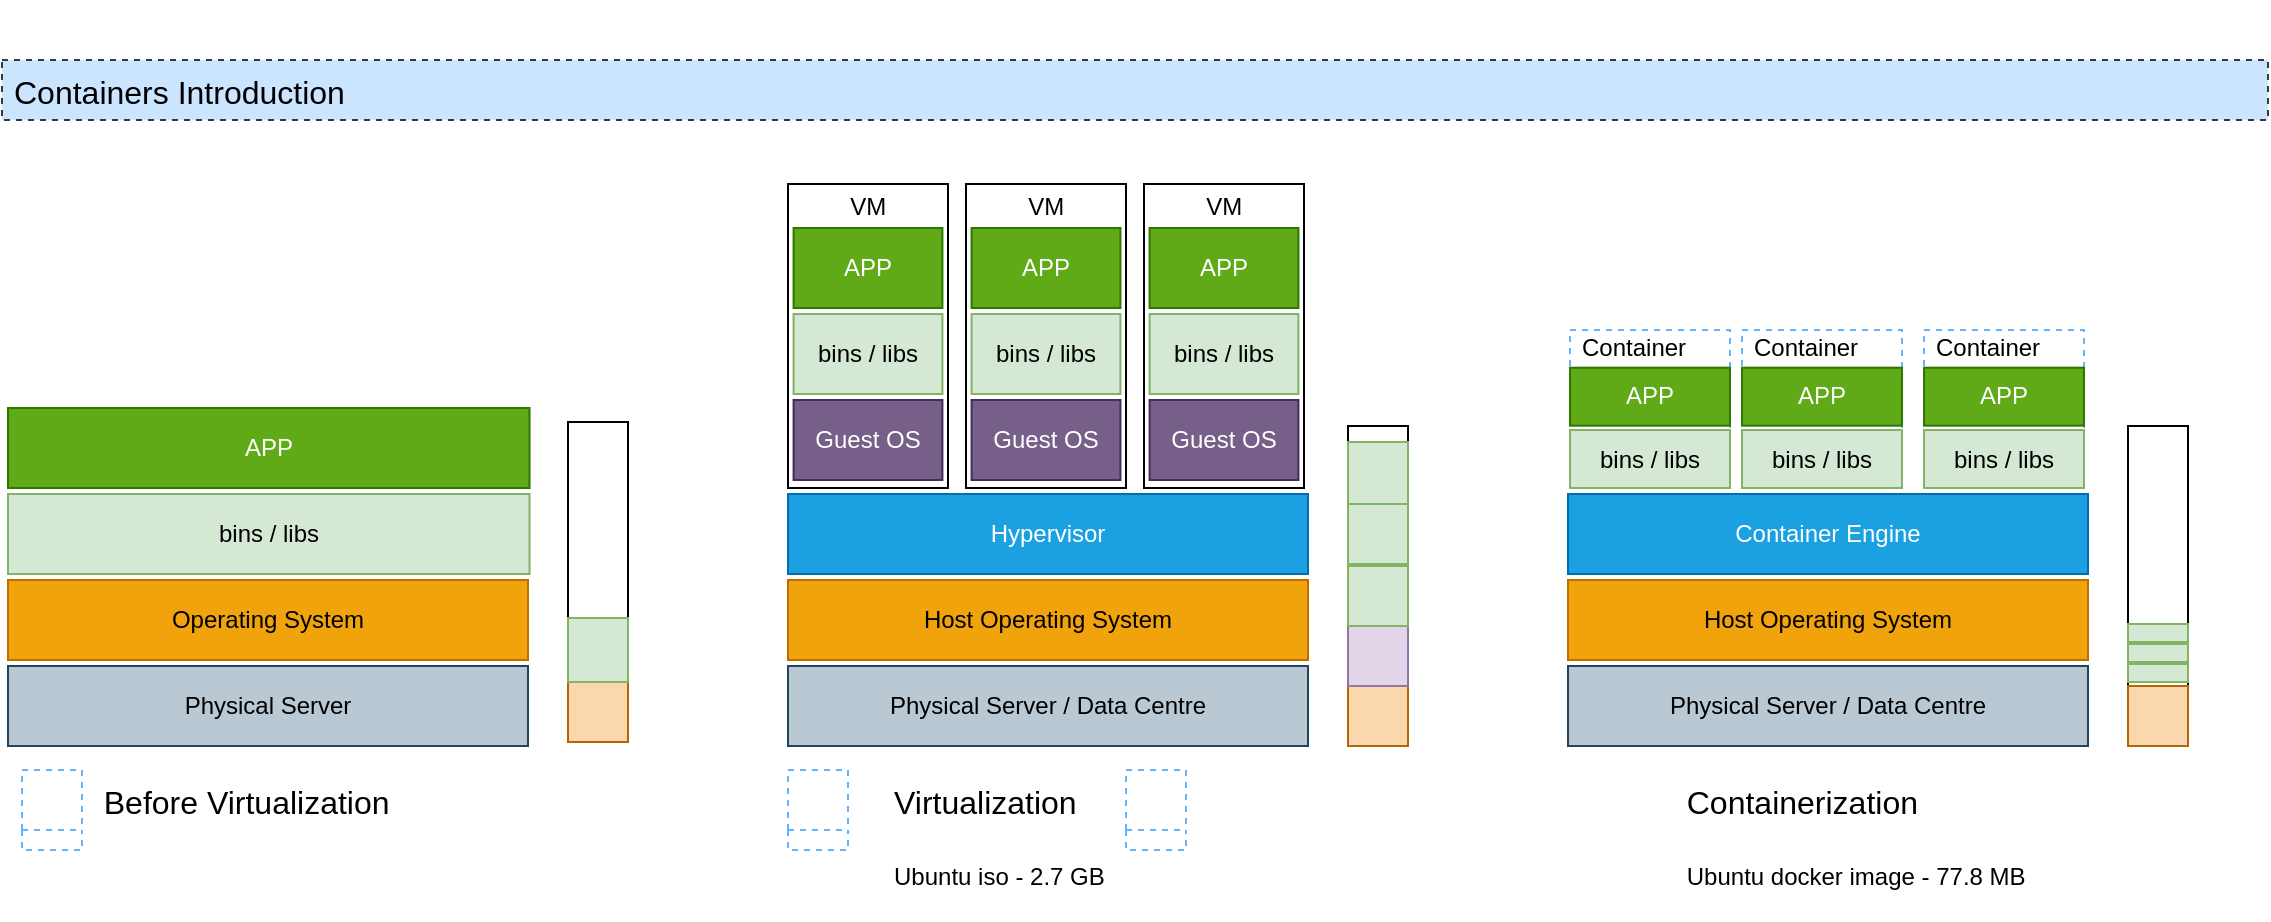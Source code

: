 <mxfile version="19.0.3" type="github">
  <diagram id="Csz54WcsCxggMX012M2-" name="Page-1">
    <mxGraphModel dx="1426" dy="664" grid="1" gridSize="10" guides="1" tooltips="1" connect="1" arrows="1" fold="1" page="1" pageScale="1" pageWidth="1169" pageHeight="827" math="0" shadow="0">
      <root>
        <mxCell id="0" />
        <mxCell id="1" parent="0" />
        <mxCell id="Z5ivjOflvWGN5nWNWYl_-1" value="" style="rounded=0;whiteSpace=wrap;html=1;" parent="1" vertex="1">
          <mxGeometry x="693" y="233" width="30" height="160" as="geometry" />
        </mxCell>
        <mxCell id="Z5ivjOflvWGN5nWNWYl_-3" value="" style="rounded=0;whiteSpace=wrap;html=1;fillColor=#fad7ac;strokeColor=#b46504;" parent="1" vertex="1">
          <mxGeometry x="693" y="363" width="30" height="30" as="geometry" />
        </mxCell>
        <mxCell id="Z5ivjOflvWGN5nWNWYl_-4" value="" style="rounded=0;whiteSpace=wrap;html=1;fillColor=#e1d5e7;strokeColor=#9673a6;" parent="1" vertex="1">
          <mxGeometry x="693" y="333" width="30" height="30" as="geometry" />
        </mxCell>
        <mxCell id="Z5ivjOflvWGN5nWNWYl_-5" value="" style="rounded=0;whiteSpace=wrap;html=1;fillColor=#d5e8d4;strokeColor=#82b366;" parent="1" vertex="1">
          <mxGeometry x="693" y="303" width="30" height="30" as="geometry" />
        </mxCell>
        <mxCell id="PXD0SdmTj6ZCYNcE0r0M-9" value="" style="rounded=0;whiteSpace=wrap;html=1;" vertex="1" parent="1">
          <mxGeometry x="303" y="231" width="30" height="160" as="geometry" />
        </mxCell>
        <mxCell id="PXD0SdmTj6ZCYNcE0r0M-10" value="" style="rounded=0;whiteSpace=wrap;html=1;fillColor=#fad7ac;strokeColor=#b46504;" vertex="1" parent="1">
          <mxGeometry x="303" y="361" width="30" height="30" as="geometry" />
        </mxCell>
        <mxCell id="PXD0SdmTj6ZCYNcE0r0M-11" value="" style="rounded=0;whiteSpace=wrap;html=1;fillColor=#d5e8d4;strokeColor=#82b366;" vertex="1" parent="1">
          <mxGeometry x="303" y="329" width="30" height="32" as="geometry" />
        </mxCell>
        <mxCell id="PXD0SdmTj6ZCYNcE0r0M-13" value="" style="group" vertex="1" connectable="0" parent="1">
          <mxGeometry x="23" y="185" width="260.77" height="212" as="geometry" />
        </mxCell>
        <mxCell id="PXD0SdmTj6ZCYNcE0r0M-14" value="Physical Server" style="rounded=0;whiteSpace=wrap;html=1;fillColor=#bac8d3;strokeColor=#23445d;" vertex="1" parent="PXD0SdmTj6ZCYNcE0r0M-13">
          <mxGeometry y="168" width="260" height="40" as="geometry" />
        </mxCell>
        <mxCell id="PXD0SdmTj6ZCYNcE0r0M-15" value="Operating System" style="rounded=0;whiteSpace=wrap;html=1;fillColor=#f0a30a;strokeColor=#BD7000;fontColor=#000000;" vertex="1" parent="PXD0SdmTj6ZCYNcE0r0M-13">
          <mxGeometry y="125" width="260" height="40" as="geometry" />
        </mxCell>
        <mxCell id="PXD0SdmTj6ZCYNcE0r0M-18" value="APP" style="rounded=0;whiteSpace=wrap;html=1;fillColor=#60a917;strokeColor=#2D7600;fontColor=#ffffff;" vertex="1" parent="PXD0SdmTj6ZCYNcE0r0M-13">
          <mxGeometry y="39" width="260.77" height="40" as="geometry" />
        </mxCell>
        <mxCell id="PXD0SdmTj6ZCYNcE0r0M-23" value="bins / libs" style="rounded=0;whiteSpace=wrap;html=1;fillColor=#d5e8d4;strokeColor=#82b366;" vertex="1" parent="PXD0SdmTj6ZCYNcE0r0M-13">
          <mxGeometry y="82" width="260.77" height="40" as="geometry" />
        </mxCell>
        <mxCell id="PXD0SdmTj6ZCYNcE0r0M-99" value="" style="shape=image;verticalLabelPosition=bottom;labelBackgroundColor=default;verticalAlign=top;aspect=fixed;imageAspect=0;image=https://cdn.iconscout.com/icon/free/png-256/windows-221-1175066.png;" vertex="1" parent="PXD0SdmTj6ZCYNcE0r0M-13">
          <mxGeometry x="207" y="135" width="20" height="20" as="geometry" />
        </mxCell>
        <mxCell id="PXD0SdmTj6ZCYNcE0r0M-31" value="" style="rounded=0;whiteSpace=wrap;html=1;fillColor=#d5e8d4;strokeColor=#82b366;" vertex="1" parent="1">
          <mxGeometry x="693" y="272" width="30" height="30" as="geometry" />
        </mxCell>
        <mxCell id="PXD0SdmTj6ZCYNcE0r0M-32" value="" style="rounded=0;whiteSpace=wrap;html=1;fillColor=#d5e8d4;strokeColor=#82b366;" vertex="1" parent="1">
          <mxGeometry x="693" y="241" width="30" height="31" as="geometry" />
        </mxCell>
        <mxCell id="PXD0SdmTj6ZCYNcE0r0M-33" value="" style="rounded=0;whiteSpace=wrap;html=1;" vertex="1" parent="1">
          <mxGeometry x="1083" y="233" width="30" height="160" as="geometry" />
        </mxCell>
        <mxCell id="PXD0SdmTj6ZCYNcE0r0M-34" value="" style="rounded=0;whiteSpace=wrap;html=1;fillColor=#fad7ac;strokeColor=#b46504;" vertex="1" parent="1">
          <mxGeometry x="1083" y="363" width="30" height="30" as="geometry" />
        </mxCell>
        <mxCell id="PXD0SdmTj6ZCYNcE0r0M-50" value="" style="rounded=0;whiteSpace=wrap;html=1;fillColor=#d5e8d4;strokeColor=#82b366;" vertex="1" parent="1">
          <mxGeometry x="1083" y="352" width="30" height="9" as="geometry" />
        </mxCell>
        <mxCell id="PXD0SdmTj6ZCYNcE0r0M-51" value="" style="rounded=0;whiteSpace=wrap;html=1;fillColor=#d5e8d4;strokeColor=#82b366;" vertex="1" parent="1">
          <mxGeometry x="1083" y="342" width="30" height="9" as="geometry" />
        </mxCell>
        <mxCell id="PXD0SdmTj6ZCYNcE0r0M-56" value="" style="rounded=0;whiteSpace=wrap;html=1;fillColor=#d5e8d4;strokeColor=#82b366;" vertex="1" parent="1">
          <mxGeometry x="1083" y="332" width="30" height="9" as="geometry" />
        </mxCell>
        <mxCell id="PXD0SdmTj6ZCYNcE0r0M-60" value="" style="group" vertex="1" connectable="0" parent="1">
          <mxGeometry x="413" y="267" width="260" height="126" as="geometry" />
        </mxCell>
        <mxCell id="PXD0SdmTj6ZCYNcE0r0M-2" value="Physical Server / Data Centre" style="rounded=0;whiteSpace=wrap;html=1;fillColor=#bac8d3;strokeColor=#23445d;" vertex="1" parent="PXD0SdmTj6ZCYNcE0r0M-60">
          <mxGeometry y="86" width="260" height="40" as="geometry" />
        </mxCell>
        <mxCell id="PXD0SdmTj6ZCYNcE0r0M-3" value="Host Operating System" style="rounded=0;whiteSpace=wrap;html=1;fillColor=#f0a30a;strokeColor=#BD7000;fontColor=#000000;" vertex="1" parent="PXD0SdmTj6ZCYNcE0r0M-60">
          <mxGeometry y="43" width="260" height="40" as="geometry" />
        </mxCell>
        <mxCell id="PXD0SdmTj6ZCYNcE0r0M-4" value="Hypervisor" style="rounded=0;whiteSpace=wrap;html=1;fillColor=#1ba1e2;strokeColor=#006EAF;fontColor=#ffffff;" vertex="1" parent="PXD0SdmTj6ZCYNcE0r0M-60">
          <mxGeometry width="260" height="40" as="geometry" />
        </mxCell>
        <mxCell id="PXD0SdmTj6ZCYNcE0r0M-61" value="" style="group" vertex="1" connectable="0" parent="1">
          <mxGeometry x="413" y="109" width="80" height="155" as="geometry" />
        </mxCell>
        <mxCell id="PXD0SdmTj6ZCYNcE0r0M-58" value="" style="rounded=0;whiteSpace=wrap;html=1;fillColor=none;" vertex="1" parent="PXD0SdmTj6ZCYNcE0r0M-61">
          <mxGeometry y="3" width="80" height="152" as="geometry" />
        </mxCell>
        <mxCell id="PXD0SdmTj6ZCYNcE0r0M-24" value="APP" style="rounded=0;whiteSpace=wrap;html=1;fillColor=#60a917;strokeColor=#2D7600;fontColor=#ffffff;" vertex="1" parent="PXD0SdmTj6ZCYNcE0r0M-61">
          <mxGeometry x="2.791" y="25" width="74.419" height="40" as="geometry" />
        </mxCell>
        <mxCell id="PXD0SdmTj6ZCYNcE0r0M-59" value="VM" style="text;strokeColor=none;fillColor=none;align=left;verticalAlign=middle;spacingLeft=4;spacingRight=4;overflow=hidden;points=[[0,0.5],[1,0.5]];portConstraint=eastwest;rotatable=0;" vertex="1" parent="PXD0SdmTj6ZCYNcE0r0M-61">
          <mxGeometry x="25.116" width="37.209" height="27" as="geometry" />
        </mxCell>
        <mxCell id="PXD0SdmTj6ZCYNcE0r0M-5" value="Guest OS" style="rounded=0;whiteSpace=wrap;html=1;fillColor=#76608a;strokeColor=#432D57;fontColor=#ffffff;" vertex="1" parent="PXD0SdmTj6ZCYNcE0r0M-61">
          <mxGeometry x="2.791" y="111" width="74.419" height="40" as="geometry" />
        </mxCell>
        <mxCell id="PXD0SdmTj6ZCYNcE0r0M-6" value="bins / libs" style="rounded=0;whiteSpace=wrap;html=1;fillColor=#d5e8d4;strokeColor=#82b366;" vertex="1" parent="PXD0SdmTj6ZCYNcE0r0M-61">
          <mxGeometry x="2.791" y="68" width="74.419" height="40" as="geometry" />
        </mxCell>
        <mxCell id="PXD0SdmTj6ZCYNcE0r0M-101" value="" style="shape=image;verticalLabelPosition=bottom;labelBackgroundColor=default;verticalAlign=top;aspect=fixed;imageAspect=0;image=https://cdn.iconscout.com/icon/free/png-256/windows-221-1175066.png;" vertex="1" parent="PXD0SdmTj6ZCYNcE0r0M-61">
          <mxGeometry x="60" y="134" width="17" height="17" as="geometry" />
        </mxCell>
        <mxCell id="PXD0SdmTj6ZCYNcE0r0M-62" value="" style="group" vertex="1" connectable="0" parent="1">
          <mxGeometry x="502" y="109" width="80" height="155" as="geometry" />
        </mxCell>
        <mxCell id="PXD0SdmTj6ZCYNcE0r0M-63" value="" style="rounded=0;whiteSpace=wrap;html=1;fillColor=none;" vertex="1" parent="PXD0SdmTj6ZCYNcE0r0M-62">
          <mxGeometry y="3" width="80" height="152" as="geometry" />
        </mxCell>
        <mxCell id="PXD0SdmTj6ZCYNcE0r0M-64" value="APP" style="rounded=0;whiteSpace=wrap;html=1;fillColor=#60a917;strokeColor=#2D7600;fontColor=#ffffff;" vertex="1" parent="PXD0SdmTj6ZCYNcE0r0M-62">
          <mxGeometry x="2.791" y="25" width="74.419" height="40" as="geometry" />
        </mxCell>
        <mxCell id="PXD0SdmTj6ZCYNcE0r0M-65" value="VM" style="text;strokeColor=none;fillColor=none;align=left;verticalAlign=middle;spacingLeft=4;spacingRight=4;overflow=hidden;points=[[0,0.5],[1,0.5]];portConstraint=eastwest;rotatable=0;" vertex="1" parent="PXD0SdmTj6ZCYNcE0r0M-62">
          <mxGeometry x="25.116" width="37.209" height="27" as="geometry" />
        </mxCell>
        <mxCell id="PXD0SdmTj6ZCYNcE0r0M-66" value="Guest OS" style="rounded=0;whiteSpace=wrap;html=1;fillColor=#76608a;strokeColor=#432D57;fontColor=#ffffff;" vertex="1" parent="PXD0SdmTj6ZCYNcE0r0M-62">
          <mxGeometry x="2.791" y="111" width="74.419" height="40" as="geometry" />
        </mxCell>
        <mxCell id="PXD0SdmTj6ZCYNcE0r0M-67" value="bins / libs" style="rounded=0;whiteSpace=wrap;html=1;fillColor=#d5e8d4;strokeColor=#82b366;" vertex="1" parent="PXD0SdmTj6ZCYNcE0r0M-62">
          <mxGeometry x="2.791" y="68" width="74.419" height="40" as="geometry" />
        </mxCell>
        <mxCell id="PXD0SdmTj6ZCYNcE0r0M-100" value="" style="shape=image;verticalLabelPosition=bottom;labelBackgroundColor=default;verticalAlign=top;aspect=fixed;imageAspect=0;image=https://cdn-icons-png.flaticon.com/512/888/888879.png;" vertex="1" parent="PXD0SdmTj6ZCYNcE0r0M-62">
          <mxGeometry x="60" y="133.79" width="17.21" height="17.21" as="geometry" />
        </mxCell>
        <mxCell id="PXD0SdmTj6ZCYNcE0r0M-68" value="" style="group;strokeWidth=0;dashed=1;" vertex="1" connectable="0" parent="1">
          <mxGeometry x="591" y="109" width="80" height="155" as="geometry" />
        </mxCell>
        <mxCell id="PXD0SdmTj6ZCYNcE0r0M-69" value="" style="rounded=0;whiteSpace=wrap;html=1;fillColor=none;" vertex="1" parent="PXD0SdmTj6ZCYNcE0r0M-68">
          <mxGeometry y="3" width="80" height="152" as="geometry" />
        </mxCell>
        <mxCell id="PXD0SdmTj6ZCYNcE0r0M-70" value="APP" style="rounded=0;whiteSpace=wrap;html=1;fillColor=#60a917;strokeColor=#2D7600;fontColor=#ffffff;" vertex="1" parent="PXD0SdmTj6ZCYNcE0r0M-68">
          <mxGeometry x="2.791" y="25" width="74.419" height="40" as="geometry" />
        </mxCell>
        <mxCell id="PXD0SdmTj6ZCYNcE0r0M-71" value="VM" style="text;strokeColor=none;fillColor=none;align=left;verticalAlign=middle;spacingLeft=4;spacingRight=4;overflow=hidden;points=[[0,0.5],[1,0.5]];portConstraint=eastwest;rotatable=0;" vertex="1" parent="PXD0SdmTj6ZCYNcE0r0M-68">
          <mxGeometry x="25.116" width="37.209" height="27" as="geometry" />
        </mxCell>
        <mxCell id="PXD0SdmTj6ZCYNcE0r0M-72" value="Guest OS" style="rounded=0;whiteSpace=wrap;html=1;fillColor=#76608a;strokeColor=#432D57;fontColor=#ffffff;" vertex="1" parent="PXD0SdmTj6ZCYNcE0r0M-68">
          <mxGeometry x="2.791" y="111" width="74.419" height="40" as="geometry" />
        </mxCell>
        <mxCell id="PXD0SdmTj6ZCYNcE0r0M-73" value="bins / libs" style="rounded=0;whiteSpace=wrap;html=1;fillColor=#d5e8d4;strokeColor=#82b366;" vertex="1" parent="PXD0SdmTj6ZCYNcE0r0M-68">
          <mxGeometry x="2.791" y="68" width="74.419" height="40" as="geometry" />
        </mxCell>
        <mxCell id="PXD0SdmTj6ZCYNcE0r0M-74" value="" style="group" vertex="1" connectable="0" parent="1">
          <mxGeometry x="803" y="267" width="260" height="126" as="geometry" />
        </mxCell>
        <mxCell id="PXD0SdmTj6ZCYNcE0r0M-38" value="Physical Server / Data Centre" style="rounded=0;whiteSpace=wrap;html=1;fillColor=#bac8d3;strokeColor=#23445d;container=0;" vertex="1" parent="PXD0SdmTj6ZCYNcE0r0M-74">
          <mxGeometry y="86" width="260" height="40" as="geometry" />
        </mxCell>
        <mxCell id="PXD0SdmTj6ZCYNcE0r0M-39" value="Host Operating System" style="rounded=0;whiteSpace=wrap;html=1;fillColor=#f0a30a;strokeColor=#BD7000;fontColor=#000000;container=0;" vertex="1" parent="PXD0SdmTj6ZCYNcE0r0M-74">
          <mxGeometry y="43" width="260" height="40" as="geometry" />
        </mxCell>
        <mxCell id="PXD0SdmTj6ZCYNcE0r0M-40" value="Container Engine" style="rounded=0;whiteSpace=wrap;html=1;fillColor=#1ba1e2;strokeColor=#006EAF;fontColor=#ffffff;container=0;" vertex="1" parent="PXD0SdmTj6ZCYNcE0r0M-74">
          <mxGeometry width="260" height="40" as="geometry" />
        </mxCell>
        <mxCell id="PXD0SdmTj6ZCYNcE0r0M-80" value="" style="group;strokeColor=#66B2FF;dashed=1;" vertex="1" connectable="0" parent="1">
          <mxGeometry x="890" y="185" width="80" height="79" as="geometry" />
        </mxCell>
        <mxCell id="PXD0SdmTj6ZCYNcE0r0M-81" value="bins / libs" style="rounded=0;whiteSpace=wrap;html=1;fillColor=#d5e8d4;strokeColor=#82b366;container=0;" vertex="1" parent="PXD0SdmTj6ZCYNcE0r0M-80">
          <mxGeometry y="50.009" width="80" height="28.991" as="geometry" />
        </mxCell>
        <mxCell id="PXD0SdmTj6ZCYNcE0r0M-82" value="APP" style="rounded=0;whiteSpace=wrap;html=1;fillColor=#60a917;strokeColor=#2D7600;fontColor=#ffffff;container=0;" vertex="1" parent="PXD0SdmTj6ZCYNcE0r0M-80">
          <mxGeometry y="18.844" width="80" height="28.991" as="geometry" />
        </mxCell>
        <mxCell id="PXD0SdmTj6ZCYNcE0r0M-83" value="Container" style="text;strokeColor=none;fillColor=none;align=left;verticalAlign=middle;spacingLeft=4;spacingRight=4;overflow=hidden;points=[[0,0.5],[1,0.5]];portConstraint=eastwest;rotatable=0;dashed=1;" vertex="1" parent="PXD0SdmTj6ZCYNcE0r0M-80">
          <mxGeometry width="77" height="14.495" as="geometry" />
        </mxCell>
        <mxCell id="PXD0SdmTj6ZCYNcE0r0M-88" value="" style="group;strokeColor=#66B2FF;dashed=1;" vertex="1" connectable="0" parent="1">
          <mxGeometry x="804" y="185" width="80" height="79" as="geometry" />
        </mxCell>
        <mxCell id="PXD0SdmTj6ZCYNcE0r0M-89" value="bins / libs" style="rounded=0;whiteSpace=wrap;html=1;fillColor=#d5e8d4;strokeColor=#82b366;container=0;" vertex="1" parent="PXD0SdmTj6ZCYNcE0r0M-88">
          <mxGeometry y="50.009" width="80" height="28.991" as="geometry" />
        </mxCell>
        <mxCell id="PXD0SdmTj6ZCYNcE0r0M-90" value="APP" style="rounded=0;whiteSpace=wrap;html=1;fillColor=#60a917;strokeColor=#2D7600;fontColor=#ffffff;container=0;" vertex="1" parent="PXD0SdmTj6ZCYNcE0r0M-88">
          <mxGeometry y="18.844" width="80" height="28.991" as="geometry" />
        </mxCell>
        <mxCell id="PXD0SdmTj6ZCYNcE0r0M-91" value="Container" style="text;strokeColor=none;fillColor=none;align=left;verticalAlign=middle;spacingLeft=4;spacingRight=4;overflow=hidden;points=[[0,0.5],[1,0.5]];portConstraint=eastwest;rotatable=0;dashed=1;" vertex="1" parent="PXD0SdmTj6ZCYNcE0r0M-88">
          <mxGeometry width="77" height="14.495" as="geometry" />
        </mxCell>
        <mxCell id="PXD0SdmTj6ZCYNcE0r0M-92" value="" style="group;strokeColor=#66B2FF;dashed=1;" vertex="1" connectable="0" parent="1">
          <mxGeometry x="981" y="185" width="80" height="79" as="geometry" />
        </mxCell>
        <mxCell id="PXD0SdmTj6ZCYNcE0r0M-93" value="bins / libs" style="rounded=0;whiteSpace=wrap;html=1;fillColor=#d5e8d4;strokeColor=#82b366;container=0;" vertex="1" parent="PXD0SdmTj6ZCYNcE0r0M-92">
          <mxGeometry y="50.009" width="80" height="28.991" as="geometry" />
        </mxCell>
        <mxCell id="PXD0SdmTj6ZCYNcE0r0M-94" value="APP" style="rounded=0;whiteSpace=wrap;html=1;fillColor=#60a917;strokeColor=#2D7600;fontColor=#ffffff;container=0;" vertex="1" parent="PXD0SdmTj6ZCYNcE0r0M-92">
          <mxGeometry y="18.844" width="80" height="28.991" as="geometry" />
        </mxCell>
        <mxCell id="PXD0SdmTj6ZCYNcE0r0M-95" value="Container" style="text;strokeColor=none;fillColor=none;align=left;verticalAlign=middle;spacingLeft=4;spacingRight=4;overflow=hidden;points=[[0,0.5],[1,0.5]];portConstraint=eastwest;rotatable=0;dashed=1;" vertex="1" parent="PXD0SdmTj6ZCYNcE0r0M-92">
          <mxGeometry width="77" height="14.495" as="geometry" />
        </mxCell>
        <mxCell id="PXD0SdmTj6ZCYNcE0r0M-96" value="Before Virtualization " style="text;strokeColor=none;fillColor=none;align=left;verticalAlign=middle;spacingLeft=4;spacingRight=4;overflow=hidden;points=[[0,0.5],[1,0.5]];portConstraint=eastwest;rotatable=0;dashed=1;fontSize=16;horizontal=1;" vertex="1" parent="1">
          <mxGeometry x="64.88" y="405" width="177" height="30" as="geometry" />
        </mxCell>
        <mxCell id="PXD0SdmTj6ZCYNcE0r0M-97" value="Virtualization " style="text;strokeColor=none;fillColor=none;align=left;verticalAlign=middle;spacingLeft=4;spacingRight=4;overflow=hidden;points=[[0,0.5],[1,0.5]];portConstraint=eastwest;rotatable=0;dashed=1;fontSize=16;horizontal=1;" vertex="1" parent="1">
          <mxGeometry x="460" y="405" width="150.5" height="30" as="geometry" />
        </mxCell>
        <mxCell id="PXD0SdmTj6ZCYNcE0r0M-98" value="Containerization" style="text;strokeColor=none;fillColor=none;align=left;verticalAlign=middle;spacingLeft=4;spacingRight=4;overflow=hidden;points=[[0,0.5],[1,0.5]];portConstraint=eastwest;rotatable=0;dashed=1;fontSize=16;horizontal=1;" vertex="1" parent="1">
          <mxGeometry x="856.38" y="405" width="138.5" height="30" as="geometry" />
        </mxCell>
        <mxCell id="PXD0SdmTj6ZCYNcE0r0M-102" value="" style="shape=image;verticalLabelPosition=bottom;labelBackgroundColor=default;verticalAlign=top;aspect=fixed;imageAspect=0;image=https://cdn-icons-png.flaticon.com/512/888/888879.png;" vertex="1" parent="1">
          <mxGeometry x="1045.38" y="20" width="17.21" height="17.21" as="geometry" />
        </mxCell>
        <mxCell id="PXD0SdmTj6ZCYNcE0r0M-103" value="" style="shape=image;verticalLabelPosition=bottom;labelBackgroundColor=default;verticalAlign=top;aspect=fixed;imageAspect=0;image=https://cdn.iconscout.com/icon/free/png-256/windows-221-1175066.png;" vertex="1" parent="1">
          <mxGeometry x="1085.38" y="20" width="17" height="17" as="geometry" />
        </mxCell>
        <mxCell id="PXD0SdmTj6ZCYNcE0r0M-104" value="" style="shape=image;verticalLabelPosition=bottom;labelBackgroundColor=default;verticalAlign=top;aspect=fixed;imageAspect=0;image=https://www.docker.com/wp-content/uploads/2022/03/vertical-logo-monochromatic.png;" vertex="1" parent="1">
          <mxGeometry x="1125.38" y="20" width="25.25" height="21.61" as="geometry" />
        </mxCell>
        <mxCell id="PXD0SdmTj6ZCYNcE0r0M-105" value="" style="shape=image;verticalLabelPosition=bottom;labelBackgroundColor=default;verticalAlign=top;aspect=fixed;imageAspect=0;image=https://www.docker.com/wp-content/uploads/2022/03/vertical-logo-monochromatic.png;imageBorder=none;imageBackground=none;" vertex="1" parent="1">
          <mxGeometry x="1087.75" y="195" width="25.25" height="21.61" as="geometry" />
        </mxCell>
        <mxCell id="PXD0SdmTj6ZCYNcE0r0M-107" value="Containers Introduction" style="text;align=left;verticalAlign=middle;spacingLeft=4;spacingRight=4;overflow=hidden;points=[[0,0.5],[1,0.5]];portConstraint=eastwest;rotatable=0;dashed=1;fontSize=16;horizontal=1;fillColor=#cce5ff;strokeColor=#36393d;" vertex="1" parent="1">
          <mxGeometry x="20" y="50" width="1133" height="30" as="geometry" />
        </mxCell>
        <mxCell id="PXD0SdmTj6ZCYNcE0r0M-112" value="" style="swimlane;fontStyle=0;childLayout=stackLayout;horizontal=1;startSize=30;horizontalStack=0;resizeParent=1;resizeParentMax=0;resizeLast=0;collapsible=1;marginBottom=0;dashed=1;fontSize=16;strokeColor=#66B2FF;strokeWidth=1;fillColor=default;" vertex="1" collapsed="1" parent="1">
          <mxGeometry x="30" y="405" width="30" height="40" as="geometry">
            <mxRectangle x="30" y="405" width="370" height="150" as="alternateBounds" />
          </mxGeometry>
        </mxCell>
        <mxCell id="PXD0SdmTj6ZCYNcE0r0M-113" value="x - Expensive (Purchase, Maintenance, Power, Networking)" style="text;strokeColor=none;fillColor=none;align=left;verticalAlign=middle;spacingLeft=4;spacingRight=4;overflow=hidden;points=[[0,0.5],[1,0.5]];portConstraint=eastwest;rotatable=0;dashed=1;fontSize=12;fontColor=#FF0A0A;" vertex="1" parent="PXD0SdmTj6ZCYNcE0r0M-112">
          <mxGeometry y="30" width="370" height="30" as="geometry" />
        </mxCell>
        <mxCell id="PXD0SdmTj6ZCYNcE0r0M-114" value="x - Under Utilized  " style="text;strokeColor=none;fillColor=none;align=left;verticalAlign=middle;spacingLeft=4;spacingRight=4;overflow=hidden;points=[[0,0.5],[1,0.5]];portConstraint=eastwest;rotatable=0;dashed=1;fontSize=12;fontColor=#FF0A0A;" vertex="1" parent="PXD0SdmTj6ZCYNcE0r0M-112">
          <mxGeometry y="60" width="370" height="30" as="geometry" />
        </mxCell>
        <mxCell id="PXD0SdmTj6ZCYNcE0r0M-115" value="x - Difficult software installation process - Manual, Procurement" style="text;strokeColor=none;fillColor=none;align=left;verticalAlign=middle;spacingLeft=4;spacingRight=4;overflow=hidden;points=[[0,0.5],[1,0.5]];portConstraint=eastwest;rotatable=0;dashed=1;fontSize=12;fontColor=#FF0A0A;" vertex="1" parent="PXD0SdmTj6ZCYNcE0r0M-112">
          <mxGeometry y="90" width="370" height="30" as="geometry" />
        </mxCell>
        <mxCell id="PXD0SdmTj6ZCYNcE0r0M-116" value="x - Disaster recovery is difficult" style="text;strokeColor=none;fillColor=none;align=left;verticalAlign=middle;spacingLeft=4;spacingRight=4;overflow=hidden;points=[[0,0.5],[1,0.5]];portConstraint=eastwest;rotatable=0;dashed=1;fontSize=12;fontColor=#FF0A0A;" vertex="1" parent="PXD0SdmTj6ZCYNcE0r0M-112">
          <mxGeometry y="120" width="370" height="30" as="geometry" />
        </mxCell>
        <mxCell id="PXD0SdmTj6ZCYNcE0r0M-117" value="" style="swimlane;fontStyle=0;childLayout=stackLayout;horizontal=1;startSize=30;horizontalStack=0;resizeParent=1;resizeParentMax=0;resizeLast=0;collapsible=1;marginBottom=0;dashed=1;fontSize=16;strokeColor=#66B2FF;strokeWidth=1;fillColor=default;" vertex="1" collapsed="1" parent="1">
          <mxGeometry x="413" y="405" width="30" height="40" as="geometry">
            <mxRectangle x="413" y="405" width="347" height="150" as="alternateBounds" />
          </mxGeometry>
        </mxCell>
        <mxCell id="PXD0SdmTj6ZCYNcE0r0M-118" value="Reduced Cost" style="text;strokeColor=none;fillColor=none;align=left;verticalAlign=middle;spacingLeft=4;spacingRight=4;overflow=hidden;points=[[0,0.5],[1,0.5]];portConstraint=eastwest;rotatable=0;dashed=1;fontSize=12;" vertex="1" parent="PXD0SdmTj6ZCYNcE0r0M-117">
          <mxGeometry y="30" width="347" height="30" as="geometry" />
        </mxCell>
        <mxCell id="PXD0SdmTj6ZCYNcE0r0M-119" value="Resources Utilized efficiently" style="text;strokeColor=none;fillColor=none;align=left;verticalAlign=middle;spacingLeft=4;spacingRight=4;overflow=hidden;points=[[0,0.5],[1,0.5]];portConstraint=eastwest;rotatable=0;dashed=1;fontSize=12;" vertex="1" parent="PXD0SdmTj6ZCYNcE0r0M-117">
          <mxGeometry y="60" width="347" height="30" as="geometry" />
        </mxCell>
        <mxCell id="PXD0SdmTj6ZCYNcE0r0M-120" value="Reduced software installation process &amp; options" style="text;strokeColor=none;fillColor=none;align=left;verticalAlign=middle;spacingLeft=4;spacingRight=4;overflow=hidden;points=[[0,0.5],[1,0.5]];portConstraint=eastwest;rotatable=0;dashed=1;fontSize=12;" vertex="1" parent="PXD0SdmTj6ZCYNcE0r0M-117">
          <mxGeometry y="90" width="347" height="30" as="geometry" />
        </mxCell>
        <mxCell id="PXD0SdmTj6ZCYNcE0r0M-121" value="Easy back up &amp; disaster recovery options" style="text;strokeColor=none;fillColor=none;align=left;verticalAlign=middle;spacingLeft=4;spacingRight=4;overflow=hidden;points=[[0,0.5],[1,0.5]];portConstraint=eastwest;rotatable=0;dashed=1;fontSize=12;" vertex="1" parent="PXD0SdmTj6ZCYNcE0r0M-117">
          <mxGeometry y="120" width="347" height="30" as="geometry" />
        </mxCell>
        <mxCell id="PXD0SdmTj6ZCYNcE0r0M-122" value="Ubuntu docker image - 77.8 MB" style="text;strokeColor=none;fillColor=none;align=left;verticalAlign=middle;spacingLeft=4;spacingRight=4;overflow=hidden;points=[[0,0.5],[1,0.5]];portConstraint=eastwest;rotatable=0;dashed=1;fontSize=12;" vertex="1" parent="1">
          <mxGeometry x="856.38" y="435" width="185.75" height="45" as="geometry" />
        </mxCell>
        <mxCell id="PXD0SdmTj6ZCYNcE0r0M-124" value="" style="swimlane;fontStyle=0;childLayout=stackLayout;horizontal=1;startSize=30;horizontalStack=0;resizeParent=1;resizeParentMax=0;resizeLast=0;collapsible=1;marginBottom=0;dashed=1;fontSize=16;strokeColor=#66B2FF;strokeWidth=1;fillColor=default;" vertex="1" collapsed="1" parent="1">
          <mxGeometry x="582" y="405" width="30" height="40" as="geometry">
            <mxRectangle x="582" y="405" width="318" height="130" as="alternateBounds" />
          </mxGeometry>
        </mxCell>
        <mxCell id="PXD0SdmTj6ZCYNcE0r0M-125" value="x - Additional Resources required" style="text;strokeColor=none;fillColor=none;align=left;verticalAlign=middle;spacingLeft=4;spacingRight=4;overflow=hidden;points=[[0,0.5],[1,0.5]];portConstraint=eastwest;rotatable=0;dashed=1;fontSize=12;fontColor=#FF0A0A;" vertex="1" parent="PXD0SdmTj6ZCYNcE0r0M-124">
          <mxGeometry y="30" width="318" height="30" as="geometry" />
        </mxCell>
        <mxCell id="PXD0SdmTj6ZCYNcE0r0M-126" value="x - Not developer Friendly, Works fine in local but not in server" style="text;strokeColor=none;fillColor=none;align=left;verticalAlign=middle;spacingLeft=4;spacingRight=4;overflow=hidden;points=[[0,0.5],[1,0.5]];portConstraint=eastwest;rotatable=0;dashed=1;fontSize=12;fontColor=#FF0A0A;" vertex="1" parent="PXD0SdmTj6ZCYNcE0r0M-124">
          <mxGeometry y="60" width="318" height="40" as="geometry" />
        </mxCell>
        <mxCell id="PXD0SdmTj6ZCYNcE0r0M-127" value="x - Not friendly to port" style="text;strokeColor=none;fillColor=none;align=left;verticalAlign=middle;spacingLeft=4;spacingRight=4;overflow=hidden;points=[[0,0.5],[1,0.5]];portConstraint=eastwest;rotatable=0;dashed=1;fontSize=12;fontColor=#FF0A0A;" vertex="1" parent="PXD0SdmTj6ZCYNcE0r0M-124">
          <mxGeometry y="100" width="318" height="30" as="geometry" />
        </mxCell>
        <mxCell id="PXD0SdmTj6ZCYNcE0r0M-129" value="Ubuntu iso - 2.7 GB" style="text;strokeColor=none;fillColor=none;align=left;verticalAlign=middle;spacingLeft=4;spacingRight=4;overflow=hidden;points=[[0,0.5],[1,0.5]];portConstraint=eastwest;rotatable=0;dashed=1;fontSize=12;" vertex="1" parent="1">
          <mxGeometry x="460" y="435" width="185.75" height="45" as="geometry" />
        </mxCell>
      </root>
    </mxGraphModel>
  </diagram>
</mxfile>
